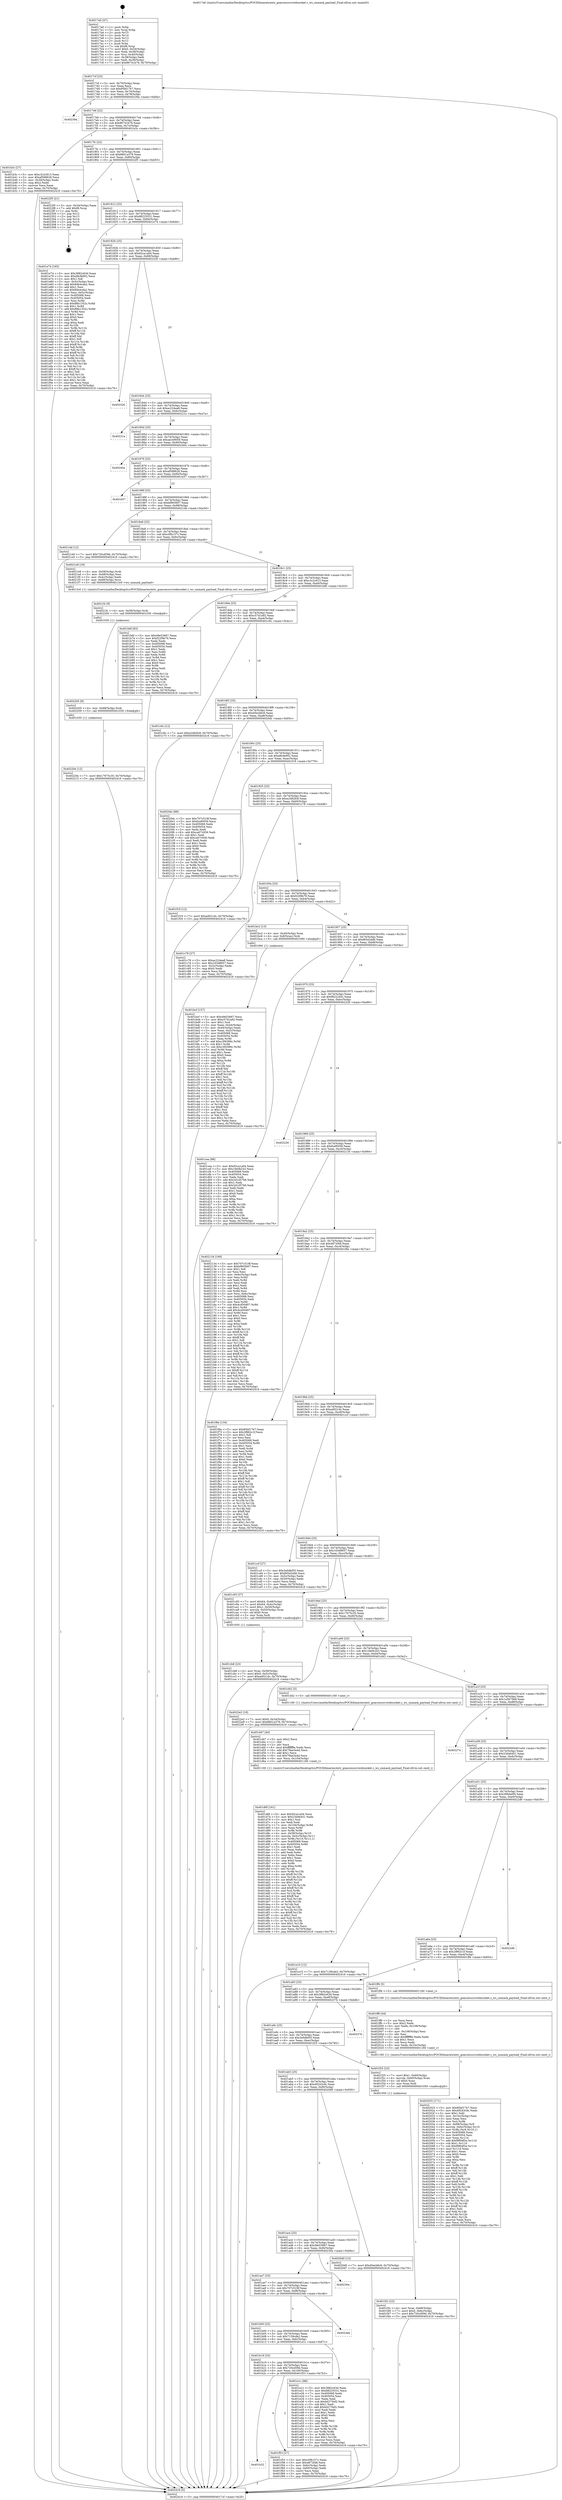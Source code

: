 digraph "0x4017a0" {
  label = "0x4017a0 (/mnt/c/Users/mathe/Desktop/tcc/POCII/binaries/extr_goaccesssrcwebsocket.c_ws_unmask_payload_Final-ollvm.out::main(0))"
  labelloc = "t"
  node[shape=record]

  Entry [label="",width=0.3,height=0.3,shape=circle,fillcolor=black,style=filled]
  "0x4017cf" [label="{
     0x4017cf [23]\l
     | [instrs]\l
     &nbsp;&nbsp;0x4017cf \<+3\>: mov -0x70(%rbp),%eax\l
     &nbsp;&nbsp;0x4017d2 \<+2\>: mov %eax,%ecx\l
     &nbsp;&nbsp;0x4017d4 \<+6\>: sub $0x85bf17b7,%ecx\l
     &nbsp;&nbsp;0x4017da \<+3\>: mov %eax,-0x74(%rbp)\l
     &nbsp;&nbsp;0x4017dd \<+3\>: mov %ecx,-0x78(%rbp)\l
     &nbsp;&nbsp;0x4017e0 \<+6\>: je 000000000040239a \<main+0xbfa\>\l
  }"]
  "0x40239a" [label="{
     0x40239a\l
  }", style=dashed]
  "0x4017e6" [label="{
     0x4017e6 [22]\l
     | [instrs]\l
     &nbsp;&nbsp;0x4017e6 \<+5\>: jmp 00000000004017eb \<main+0x4b\>\l
     &nbsp;&nbsp;0x4017eb \<+3\>: mov -0x74(%rbp),%eax\l
     &nbsp;&nbsp;0x4017ee \<+5\>: sub $0x86741b76,%eax\l
     &nbsp;&nbsp;0x4017f3 \<+3\>: mov %eax,-0x7c(%rbp)\l
     &nbsp;&nbsp;0x4017f6 \<+6\>: je 0000000000401b3c \<main+0x39c\>\l
  }"]
  Exit [label="",width=0.3,height=0.3,shape=circle,fillcolor=black,style=filled,peripheries=2]
  "0x401b3c" [label="{
     0x401b3c [27]\l
     | [instrs]\l
     &nbsp;&nbsp;0x401b3c \<+5\>: mov $0xc3c2c813,%eax\l
     &nbsp;&nbsp;0x401b41 \<+5\>: mov $0xaf598628,%ecx\l
     &nbsp;&nbsp;0x401b46 \<+3\>: mov -0x30(%rbp),%edx\l
     &nbsp;&nbsp;0x401b49 \<+3\>: cmp $0x2,%edx\l
     &nbsp;&nbsp;0x401b4c \<+3\>: cmovne %ecx,%eax\l
     &nbsp;&nbsp;0x401b4f \<+3\>: mov %eax,-0x70(%rbp)\l
     &nbsp;&nbsp;0x401b52 \<+5\>: jmp 0000000000402416 \<main+0xc76\>\l
  }"]
  "0x4017fc" [label="{
     0x4017fc [22]\l
     | [instrs]\l
     &nbsp;&nbsp;0x4017fc \<+5\>: jmp 0000000000401801 \<main+0x61\>\l
     &nbsp;&nbsp;0x401801 \<+3\>: mov -0x74(%rbp),%eax\l
     &nbsp;&nbsp;0x401804 \<+5\>: sub $0x8801a379,%eax\l
     &nbsp;&nbsp;0x401809 \<+3\>: mov %eax,-0x80(%rbp)\l
     &nbsp;&nbsp;0x40180c \<+6\>: je 00000000004022f5 \<main+0xb55\>\l
  }"]
  "0x402416" [label="{
     0x402416 [5]\l
     | [instrs]\l
     &nbsp;&nbsp;0x402416 \<+5\>: jmp 00000000004017cf \<main+0x2f\>\l
  }"]
  "0x4017a0" [label="{
     0x4017a0 [47]\l
     | [instrs]\l
     &nbsp;&nbsp;0x4017a0 \<+1\>: push %rbp\l
     &nbsp;&nbsp;0x4017a1 \<+3\>: mov %rsp,%rbp\l
     &nbsp;&nbsp;0x4017a4 \<+2\>: push %r15\l
     &nbsp;&nbsp;0x4017a6 \<+2\>: push %r14\l
     &nbsp;&nbsp;0x4017a8 \<+2\>: push %r13\l
     &nbsp;&nbsp;0x4017aa \<+2\>: push %r12\l
     &nbsp;&nbsp;0x4017ac \<+1\>: push %rbx\l
     &nbsp;&nbsp;0x4017ad \<+7\>: sub $0xf8,%rsp\l
     &nbsp;&nbsp;0x4017b4 \<+7\>: movl $0x0,-0x34(%rbp)\l
     &nbsp;&nbsp;0x4017bb \<+3\>: mov %edi,-0x38(%rbp)\l
     &nbsp;&nbsp;0x4017be \<+4\>: mov %rsi,-0x40(%rbp)\l
     &nbsp;&nbsp;0x4017c2 \<+3\>: mov -0x38(%rbp),%edi\l
     &nbsp;&nbsp;0x4017c5 \<+3\>: mov %edi,-0x30(%rbp)\l
     &nbsp;&nbsp;0x4017c8 \<+7\>: movl $0x86741b76,-0x70(%rbp)\l
  }"]
  "0x40220e" [label="{
     0x40220e [12]\l
     | [instrs]\l
     &nbsp;&nbsp;0x40220e \<+7\>: movl $0x17675c35,-0x70(%rbp)\l
     &nbsp;&nbsp;0x402215 \<+5\>: jmp 0000000000402416 \<main+0xc76\>\l
  }"]
  "0x4022f5" [label="{
     0x4022f5 [21]\l
     | [instrs]\l
     &nbsp;&nbsp;0x4022f5 \<+3\>: mov -0x34(%rbp),%eax\l
     &nbsp;&nbsp;0x4022f8 \<+7\>: add $0xf8,%rsp\l
     &nbsp;&nbsp;0x4022ff \<+1\>: pop %rbx\l
     &nbsp;&nbsp;0x402300 \<+2\>: pop %r12\l
     &nbsp;&nbsp;0x402302 \<+2\>: pop %r13\l
     &nbsp;&nbsp;0x402304 \<+2\>: pop %r14\l
     &nbsp;&nbsp;0x402306 \<+2\>: pop %r15\l
     &nbsp;&nbsp;0x402308 \<+1\>: pop %rbp\l
     &nbsp;&nbsp;0x402309 \<+1\>: ret\l
  }"]
  "0x401812" [label="{
     0x401812 [25]\l
     | [instrs]\l
     &nbsp;&nbsp;0x401812 \<+5\>: jmp 0000000000401817 \<main+0x77\>\l
     &nbsp;&nbsp;0x401817 \<+3\>: mov -0x74(%rbp),%eax\l
     &nbsp;&nbsp;0x40181a \<+5\>: sub $0x88225531,%eax\l
     &nbsp;&nbsp;0x40181f \<+6\>: mov %eax,-0x84(%rbp)\l
     &nbsp;&nbsp;0x401825 \<+6\>: je 0000000000401e74 \<main+0x6d4\>\l
  }"]
  "0x402205" [label="{
     0x402205 [9]\l
     | [instrs]\l
     &nbsp;&nbsp;0x402205 \<+4\>: mov -0x68(%rbp),%rdi\l
     &nbsp;&nbsp;0x402209 \<+5\>: call 0000000000401030 \<free@plt\>\l
     | [calls]\l
     &nbsp;&nbsp;0x401030 \{1\} (unknown)\l
  }"]
  "0x401e74" [label="{
     0x401e74 [165]\l
     | [instrs]\l
     &nbsp;&nbsp;0x401e74 \<+5\>: mov $0x3882c63d,%eax\l
     &nbsp;&nbsp;0x401e79 \<+5\>: mov $0xd8cfe902,%ecx\l
     &nbsp;&nbsp;0x401e7e \<+2\>: mov $0x1,%dl\l
     &nbsp;&nbsp;0x401e80 \<+3\>: mov -0x5c(%rbp),%esi\l
     &nbsp;&nbsp;0x401e83 \<+6\>: add $0x84b4cda2,%esi\l
     &nbsp;&nbsp;0x401e89 \<+3\>: add $0x1,%esi\l
     &nbsp;&nbsp;0x401e8c \<+6\>: sub $0x84b4cda2,%esi\l
     &nbsp;&nbsp;0x401e92 \<+3\>: mov %esi,-0x5c(%rbp)\l
     &nbsp;&nbsp;0x401e95 \<+7\>: mov 0x405068,%esi\l
     &nbsp;&nbsp;0x401e9c \<+7\>: mov 0x405054,%edi\l
     &nbsp;&nbsp;0x401ea3 \<+3\>: mov %esi,%r8d\l
     &nbsp;&nbsp;0x401ea6 \<+7\>: sub $0x88b1352c,%r8d\l
     &nbsp;&nbsp;0x401ead \<+4\>: sub $0x1,%r8d\l
     &nbsp;&nbsp;0x401eb1 \<+7\>: add $0x88b1352c,%r8d\l
     &nbsp;&nbsp;0x401eb8 \<+4\>: imul %r8d,%esi\l
     &nbsp;&nbsp;0x401ebc \<+3\>: and $0x1,%esi\l
     &nbsp;&nbsp;0x401ebf \<+3\>: cmp $0x0,%esi\l
     &nbsp;&nbsp;0x401ec2 \<+4\>: sete %r9b\l
     &nbsp;&nbsp;0x401ec6 \<+3\>: cmp $0xa,%edi\l
     &nbsp;&nbsp;0x401ec9 \<+4\>: setl %r10b\l
     &nbsp;&nbsp;0x401ecd \<+3\>: mov %r9b,%r11b\l
     &nbsp;&nbsp;0x401ed0 \<+4\>: xor $0xff,%r11b\l
     &nbsp;&nbsp;0x401ed4 \<+3\>: mov %r10b,%bl\l
     &nbsp;&nbsp;0x401ed7 \<+3\>: xor $0xff,%bl\l
     &nbsp;&nbsp;0x401eda \<+3\>: xor $0x1,%dl\l
     &nbsp;&nbsp;0x401edd \<+3\>: mov %r11b,%r14b\l
     &nbsp;&nbsp;0x401ee0 \<+4\>: and $0xff,%r14b\l
     &nbsp;&nbsp;0x401ee4 \<+3\>: and %dl,%r9b\l
     &nbsp;&nbsp;0x401ee7 \<+3\>: mov %bl,%r15b\l
     &nbsp;&nbsp;0x401eea \<+4\>: and $0xff,%r15b\l
     &nbsp;&nbsp;0x401eee \<+3\>: and %dl,%r10b\l
     &nbsp;&nbsp;0x401ef1 \<+3\>: or %r9b,%r14b\l
     &nbsp;&nbsp;0x401ef4 \<+3\>: or %r10b,%r15b\l
     &nbsp;&nbsp;0x401ef7 \<+3\>: xor %r15b,%r14b\l
     &nbsp;&nbsp;0x401efa \<+3\>: or %bl,%r11b\l
     &nbsp;&nbsp;0x401efd \<+4\>: xor $0xff,%r11b\l
     &nbsp;&nbsp;0x401f01 \<+3\>: or $0x1,%dl\l
     &nbsp;&nbsp;0x401f04 \<+3\>: and %dl,%r11b\l
     &nbsp;&nbsp;0x401f07 \<+3\>: or %r11b,%r14b\l
     &nbsp;&nbsp;0x401f0a \<+4\>: test $0x1,%r14b\l
     &nbsp;&nbsp;0x401f0e \<+3\>: cmovne %ecx,%eax\l
     &nbsp;&nbsp;0x401f11 \<+3\>: mov %eax,-0x70(%rbp)\l
     &nbsp;&nbsp;0x401f14 \<+5\>: jmp 0000000000402416 \<main+0xc76\>\l
  }"]
  "0x40182b" [label="{
     0x40182b [25]\l
     | [instrs]\l
     &nbsp;&nbsp;0x40182b \<+5\>: jmp 0000000000401830 \<main+0x90\>\l
     &nbsp;&nbsp;0x401830 \<+3\>: mov -0x74(%rbp),%eax\l
     &nbsp;&nbsp;0x401833 \<+5\>: sub $0x92ca1a04,%eax\l
     &nbsp;&nbsp;0x401838 \<+6\>: mov %eax,-0x88(%rbp)\l
     &nbsp;&nbsp;0x40183e \<+6\>: je 0000000000402326 \<main+0xb86\>\l
  }"]
  "0x4021fc" [label="{
     0x4021fc [9]\l
     | [instrs]\l
     &nbsp;&nbsp;0x4021fc \<+4\>: mov -0x58(%rbp),%rdi\l
     &nbsp;&nbsp;0x402200 \<+5\>: call 0000000000401030 \<free@plt\>\l
     | [calls]\l
     &nbsp;&nbsp;0x401030 \{1\} (unknown)\l
  }"]
  "0x402326" [label="{
     0x402326\l
  }", style=dashed]
  "0x401844" [label="{
     0x401844 [25]\l
     | [instrs]\l
     &nbsp;&nbsp;0x401844 \<+5\>: jmp 0000000000401849 \<main+0xa9\>\l
     &nbsp;&nbsp;0x401849 \<+3\>: mov -0x74(%rbp),%eax\l
     &nbsp;&nbsp;0x40184c \<+5\>: sub $0xac224ea8,%eax\l
     &nbsp;&nbsp;0x401851 \<+6\>: mov %eax,-0x8c(%rbp)\l
     &nbsp;&nbsp;0x401857 \<+6\>: je 000000000040221a \<main+0xa7a\>\l
  }"]
  "0x402025" [label="{
     0x402025 [171]\l
     | [instrs]\l
     &nbsp;&nbsp;0x402025 \<+5\>: mov $0x85bf17b7,%ecx\l
     &nbsp;&nbsp;0x40202a \<+5\>: mov $0x49243c9c,%edx\l
     &nbsp;&nbsp;0x40202f \<+3\>: mov $0x1,%dil\l
     &nbsp;&nbsp;0x402032 \<+6\>: mov -0x10c(%rbp),%esi\l
     &nbsp;&nbsp;0x402038 \<+3\>: imul %eax,%esi\l
     &nbsp;&nbsp;0x40203b \<+3\>: mov %sil,%r8b\l
     &nbsp;&nbsp;0x40203e \<+4\>: mov -0x68(%rbp),%r9\l
     &nbsp;&nbsp;0x402042 \<+4\>: movslq -0x6c(%rbp),%r10\l
     &nbsp;&nbsp;0x402046 \<+4\>: mov %r8b,(%r9,%r10,1)\l
     &nbsp;&nbsp;0x40204a \<+7\>: mov 0x405068,%eax\l
     &nbsp;&nbsp;0x402051 \<+7\>: mov 0x405054,%esi\l
     &nbsp;&nbsp;0x402058 \<+3\>: mov %eax,%r11d\l
     &nbsp;&nbsp;0x40205b \<+7\>: add $0xf9f0df2e,%r11d\l
     &nbsp;&nbsp;0x402062 \<+4\>: sub $0x1,%r11d\l
     &nbsp;&nbsp;0x402066 \<+7\>: sub $0xf9f0df2e,%r11d\l
     &nbsp;&nbsp;0x40206d \<+4\>: imul %r11d,%eax\l
     &nbsp;&nbsp;0x402071 \<+3\>: and $0x1,%eax\l
     &nbsp;&nbsp;0x402074 \<+3\>: cmp $0x0,%eax\l
     &nbsp;&nbsp;0x402077 \<+4\>: sete %r8b\l
     &nbsp;&nbsp;0x40207b \<+3\>: cmp $0xa,%esi\l
     &nbsp;&nbsp;0x40207e \<+3\>: setl %bl\l
     &nbsp;&nbsp;0x402081 \<+3\>: mov %r8b,%r14b\l
     &nbsp;&nbsp;0x402084 \<+4\>: xor $0xff,%r14b\l
     &nbsp;&nbsp;0x402088 \<+3\>: mov %bl,%r15b\l
     &nbsp;&nbsp;0x40208b \<+4\>: xor $0xff,%r15b\l
     &nbsp;&nbsp;0x40208f \<+4\>: xor $0x1,%dil\l
     &nbsp;&nbsp;0x402093 \<+3\>: mov %r14b,%r12b\l
     &nbsp;&nbsp;0x402096 \<+4\>: and $0xff,%r12b\l
     &nbsp;&nbsp;0x40209a \<+3\>: and %dil,%r8b\l
     &nbsp;&nbsp;0x40209d \<+3\>: mov %r15b,%r13b\l
     &nbsp;&nbsp;0x4020a0 \<+4\>: and $0xff,%r13b\l
     &nbsp;&nbsp;0x4020a4 \<+3\>: and %dil,%bl\l
     &nbsp;&nbsp;0x4020a7 \<+3\>: or %r8b,%r12b\l
     &nbsp;&nbsp;0x4020aa \<+3\>: or %bl,%r13b\l
     &nbsp;&nbsp;0x4020ad \<+3\>: xor %r13b,%r12b\l
     &nbsp;&nbsp;0x4020b0 \<+3\>: or %r15b,%r14b\l
     &nbsp;&nbsp;0x4020b3 \<+4\>: xor $0xff,%r14b\l
     &nbsp;&nbsp;0x4020b7 \<+4\>: or $0x1,%dil\l
     &nbsp;&nbsp;0x4020bb \<+3\>: and %dil,%r14b\l
     &nbsp;&nbsp;0x4020be \<+3\>: or %r14b,%r12b\l
     &nbsp;&nbsp;0x4020c1 \<+4\>: test $0x1,%r12b\l
     &nbsp;&nbsp;0x4020c5 \<+3\>: cmovne %edx,%ecx\l
     &nbsp;&nbsp;0x4020c8 \<+3\>: mov %ecx,-0x70(%rbp)\l
     &nbsp;&nbsp;0x4020cb \<+5\>: jmp 0000000000402416 \<main+0xc76\>\l
  }"]
  "0x40221a" [label="{
     0x40221a\l
  }", style=dashed]
  "0x40185d" [label="{
     0x40185d [25]\l
     | [instrs]\l
     &nbsp;&nbsp;0x40185d \<+5\>: jmp 0000000000401862 \<main+0xc2\>\l
     &nbsp;&nbsp;0x401862 \<+3\>: mov -0x74(%rbp),%eax\l
     &nbsp;&nbsp;0x401865 \<+5\>: sub $0xaec49059,%eax\l
     &nbsp;&nbsp;0x40186a \<+6\>: mov %eax,-0x90(%rbp)\l
     &nbsp;&nbsp;0x401870 \<+6\>: je 000000000040240a \<main+0xc6a\>\l
  }"]
  "0x401ff9" [label="{
     0x401ff9 [44]\l
     | [instrs]\l
     &nbsp;&nbsp;0x401ff9 \<+2\>: xor %ecx,%ecx\l
     &nbsp;&nbsp;0x401ffb \<+5\>: mov $0x2,%edx\l
     &nbsp;&nbsp;0x402000 \<+6\>: mov %edx,-0x108(%rbp)\l
     &nbsp;&nbsp;0x402006 \<+1\>: cltd\l
     &nbsp;&nbsp;0x402007 \<+6\>: mov -0x108(%rbp),%esi\l
     &nbsp;&nbsp;0x40200d \<+2\>: idiv %esi\l
     &nbsp;&nbsp;0x40200f \<+6\>: imul $0xfffffffe,%edx,%edx\l
     &nbsp;&nbsp;0x402015 \<+3\>: sub $0x1,%ecx\l
     &nbsp;&nbsp;0x402018 \<+2\>: sub %ecx,%edx\l
     &nbsp;&nbsp;0x40201a \<+6\>: mov %edx,-0x10c(%rbp)\l
     &nbsp;&nbsp;0x402020 \<+5\>: call 0000000000401160 \<next_i\>\l
     | [calls]\l
     &nbsp;&nbsp;0x401160 \{1\} (/mnt/c/Users/mathe/Desktop/tcc/POCII/binaries/extr_goaccesssrcwebsocket.c_ws_unmask_payload_Final-ollvm.out::next_i)\l
  }"]
  "0x40240a" [label="{
     0x40240a\l
  }", style=dashed]
  "0x401876" [label="{
     0x401876 [25]\l
     | [instrs]\l
     &nbsp;&nbsp;0x401876 \<+5\>: jmp 000000000040187b \<main+0xdb\>\l
     &nbsp;&nbsp;0x40187b \<+3\>: mov -0x74(%rbp),%eax\l
     &nbsp;&nbsp;0x40187e \<+5\>: sub $0xaf598628,%eax\l
     &nbsp;&nbsp;0x401883 \<+6\>: mov %eax,-0x94(%rbp)\l
     &nbsp;&nbsp;0x401889 \<+6\>: je 0000000000401b57 \<main+0x3b7\>\l
  }"]
  "0x401b32" [label="{
     0x401b32\l
  }", style=dashed]
  "0x401b57" [label="{
     0x401b57\l
  }", style=dashed]
  "0x40188f" [label="{
     0x40188f [25]\l
     | [instrs]\l
     &nbsp;&nbsp;0x40188f \<+5\>: jmp 0000000000401894 \<main+0xf4\>\l
     &nbsp;&nbsp;0x401894 \<+3\>: mov -0x74(%rbp),%eax\l
     &nbsp;&nbsp;0x401897 \<+5\>: sub $0xbf905607,%eax\l
     &nbsp;&nbsp;0x40189c \<+6\>: mov %eax,-0x98(%rbp)\l
     &nbsp;&nbsp;0x4018a2 \<+6\>: je 00000000004021dd \<main+0xa3d\>\l
  }"]
  "0x401f53" [label="{
     0x401f53 [27]\l
     | [instrs]\l
     &nbsp;&nbsp;0x401f53 \<+5\>: mov $0xc0fb157c,%eax\l
     &nbsp;&nbsp;0x401f58 \<+5\>: mov $0x4872f48,%ecx\l
     &nbsp;&nbsp;0x401f5d \<+3\>: mov -0x6c(%rbp),%edx\l
     &nbsp;&nbsp;0x401f60 \<+3\>: cmp -0x60(%rbp),%edx\l
     &nbsp;&nbsp;0x401f63 \<+3\>: cmovl %ecx,%eax\l
     &nbsp;&nbsp;0x401f66 \<+3\>: mov %eax,-0x70(%rbp)\l
     &nbsp;&nbsp;0x401f69 \<+5\>: jmp 0000000000402416 \<main+0xc76\>\l
  }"]
  "0x4021dd" [label="{
     0x4021dd [12]\l
     | [instrs]\l
     &nbsp;&nbsp;0x4021dd \<+7\>: movl $0x720cd59d,-0x70(%rbp)\l
     &nbsp;&nbsp;0x4021e4 \<+5\>: jmp 0000000000402416 \<main+0xc76\>\l
  }"]
  "0x4018a8" [label="{
     0x4018a8 [25]\l
     | [instrs]\l
     &nbsp;&nbsp;0x4018a8 \<+5\>: jmp 00000000004018ad \<main+0x10d\>\l
     &nbsp;&nbsp;0x4018ad \<+3\>: mov -0x74(%rbp),%eax\l
     &nbsp;&nbsp;0x4018b0 \<+5\>: sub $0xc0fb157c,%eax\l
     &nbsp;&nbsp;0x4018b5 \<+6\>: mov %eax,-0x9c(%rbp)\l
     &nbsp;&nbsp;0x4018bb \<+6\>: je 00000000004021e9 \<main+0xa49\>\l
  }"]
  "0x401f3c" [label="{
     0x401f3c [23]\l
     | [instrs]\l
     &nbsp;&nbsp;0x401f3c \<+4\>: mov %rax,-0x68(%rbp)\l
     &nbsp;&nbsp;0x401f40 \<+7\>: movl $0x0,-0x6c(%rbp)\l
     &nbsp;&nbsp;0x401f47 \<+7\>: movl $0x720cd59d,-0x70(%rbp)\l
     &nbsp;&nbsp;0x401f4e \<+5\>: jmp 0000000000402416 \<main+0xc76\>\l
  }"]
  "0x4021e9" [label="{
     0x4021e9 [19]\l
     | [instrs]\l
     &nbsp;&nbsp;0x4021e9 \<+4\>: mov -0x58(%rbp),%rdi\l
     &nbsp;&nbsp;0x4021ed \<+3\>: mov -0x48(%rbp),%esi\l
     &nbsp;&nbsp;0x4021f0 \<+3\>: mov -0x4c(%rbp),%edx\l
     &nbsp;&nbsp;0x4021f3 \<+4\>: mov -0x68(%rbp),%rcx\l
     &nbsp;&nbsp;0x4021f7 \<+5\>: call 00000000004013c0 \<ws_unmask_payload\>\l
     | [calls]\l
     &nbsp;&nbsp;0x4013c0 \{1\} (/mnt/c/Users/mathe/Desktop/tcc/POCII/binaries/extr_goaccesssrcwebsocket.c_ws_unmask_payload_Final-ollvm.out::ws_unmask_payload)\l
  }"]
  "0x4018c1" [label="{
     0x4018c1 [25]\l
     | [instrs]\l
     &nbsp;&nbsp;0x4018c1 \<+5\>: jmp 00000000004018c6 \<main+0x126\>\l
     &nbsp;&nbsp;0x4018c6 \<+3\>: mov -0x74(%rbp),%eax\l
     &nbsp;&nbsp;0x4018c9 \<+5\>: sub $0xc3c2c813,%eax\l
     &nbsp;&nbsp;0x4018ce \<+6\>: mov %eax,-0xa0(%rbp)\l
     &nbsp;&nbsp;0x4018d4 \<+6\>: je 0000000000401b6f \<main+0x3cf\>\l
  }"]
  "0x401b19" [label="{
     0x401b19 [25]\l
     | [instrs]\l
     &nbsp;&nbsp;0x401b19 \<+5\>: jmp 0000000000401b1e \<main+0x37e\>\l
     &nbsp;&nbsp;0x401b1e \<+3\>: mov -0x74(%rbp),%eax\l
     &nbsp;&nbsp;0x401b21 \<+5\>: sub $0x720cd59d,%eax\l
     &nbsp;&nbsp;0x401b26 \<+6\>: mov %eax,-0x100(%rbp)\l
     &nbsp;&nbsp;0x401b2c \<+6\>: je 0000000000401f53 \<main+0x7b3\>\l
  }"]
  "0x401b6f" [label="{
     0x401b6f [83]\l
     | [instrs]\l
     &nbsp;&nbsp;0x401b6f \<+5\>: mov $0x49e53667,%eax\l
     &nbsp;&nbsp;0x401b74 \<+5\>: mov $0xf22f9b79,%ecx\l
     &nbsp;&nbsp;0x401b79 \<+2\>: xor %edx,%edx\l
     &nbsp;&nbsp;0x401b7b \<+7\>: mov 0x405068,%esi\l
     &nbsp;&nbsp;0x401b82 \<+7\>: mov 0x405054,%edi\l
     &nbsp;&nbsp;0x401b89 \<+3\>: sub $0x1,%edx\l
     &nbsp;&nbsp;0x401b8c \<+3\>: mov %esi,%r8d\l
     &nbsp;&nbsp;0x401b8f \<+3\>: add %edx,%r8d\l
     &nbsp;&nbsp;0x401b92 \<+4\>: imul %r8d,%esi\l
     &nbsp;&nbsp;0x401b96 \<+3\>: and $0x1,%esi\l
     &nbsp;&nbsp;0x401b99 \<+3\>: cmp $0x0,%esi\l
     &nbsp;&nbsp;0x401b9c \<+4\>: sete %r9b\l
     &nbsp;&nbsp;0x401ba0 \<+3\>: cmp $0xa,%edi\l
     &nbsp;&nbsp;0x401ba3 \<+4\>: setl %r10b\l
     &nbsp;&nbsp;0x401ba7 \<+3\>: mov %r9b,%r11b\l
     &nbsp;&nbsp;0x401baa \<+3\>: and %r10b,%r11b\l
     &nbsp;&nbsp;0x401bad \<+3\>: xor %r10b,%r9b\l
     &nbsp;&nbsp;0x401bb0 \<+3\>: or %r9b,%r11b\l
     &nbsp;&nbsp;0x401bb3 \<+4\>: test $0x1,%r11b\l
     &nbsp;&nbsp;0x401bb7 \<+3\>: cmovne %ecx,%eax\l
     &nbsp;&nbsp;0x401bba \<+3\>: mov %eax,-0x70(%rbp)\l
     &nbsp;&nbsp;0x401bbd \<+5\>: jmp 0000000000402416 \<main+0xc76\>\l
  }"]
  "0x4018da" [label="{
     0x4018da [25]\l
     | [instrs]\l
     &nbsp;&nbsp;0x4018da \<+5\>: jmp 00000000004018df \<main+0x13f\>\l
     &nbsp;&nbsp;0x4018df \<+3\>: mov -0x74(%rbp),%eax\l
     &nbsp;&nbsp;0x4018e2 \<+5\>: sub $0xc57d1a92,%eax\l
     &nbsp;&nbsp;0x4018e7 \<+6\>: mov %eax,-0xa4(%rbp)\l
     &nbsp;&nbsp;0x4018ed \<+6\>: je 0000000000401c6c \<main+0x4cc\>\l
  }"]
  "0x401e1c" [label="{
     0x401e1c [88]\l
     | [instrs]\l
     &nbsp;&nbsp;0x401e1c \<+5\>: mov $0x3882c63d,%eax\l
     &nbsp;&nbsp;0x401e21 \<+5\>: mov $0x88225531,%ecx\l
     &nbsp;&nbsp;0x401e26 \<+7\>: mov 0x405068,%edx\l
     &nbsp;&nbsp;0x401e2d \<+7\>: mov 0x405054,%esi\l
     &nbsp;&nbsp;0x401e34 \<+2\>: mov %edx,%edi\l
     &nbsp;&nbsp;0x401e36 \<+6\>: sub $0xb4275ef2,%edi\l
     &nbsp;&nbsp;0x401e3c \<+3\>: sub $0x1,%edi\l
     &nbsp;&nbsp;0x401e3f \<+6\>: add $0xb4275ef2,%edi\l
     &nbsp;&nbsp;0x401e45 \<+3\>: imul %edi,%edx\l
     &nbsp;&nbsp;0x401e48 \<+3\>: and $0x1,%edx\l
     &nbsp;&nbsp;0x401e4b \<+3\>: cmp $0x0,%edx\l
     &nbsp;&nbsp;0x401e4e \<+4\>: sete %r8b\l
     &nbsp;&nbsp;0x401e52 \<+3\>: cmp $0xa,%esi\l
     &nbsp;&nbsp;0x401e55 \<+4\>: setl %r9b\l
     &nbsp;&nbsp;0x401e59 \<+3\>: mov %r8b,%r10b\l
     &nbsp;&nbsp;0x401e5c \<+3\>: and %r9b,%r10b\l
     &nbsp;&nbsp;0x401e5f \<+3\>: xor %r9b,%r8b\l
     &nbsp;&nbsp;0x401e62 \<+3\>: or %r8b,%r10b\l
     &nbsp;&nbsp;0x401e65 \<+4\>: test $0x1,%r10b\l
     &nbsp;&nbsp;0x401e69 \<+3\>: cmovne %ecx,%eax\l
     &nbsp;&nbsp;0x401e6c \<+3\>: mov %eax,-0x70(%rbp)\l
     &nbsp;&nbsp;0x401e6f \<+5\>: jmp 0000000000402416 \<main+0xc76\>\l
  }"]
  "0x401c6c" [label="{
     0x401c6c [12]\l
     | [instrs]\l
     &nbsp;&nbsp;0x401c6c \<+7\>: movl $0xe2482fc8,-0x70(%rbp)\l
     &nbsp;&nbsp;0x401c73 \<+5\>: jmp 0000000000402416 \<main+0xc76\>\l
  }"]
  "0x4018f3" [label="{
     0x4018f3 [25]\l
     | [instrs]\l
     &nbsp;&nbsp;0x4018f3 \<+5\>: jmp 00000000004018f8 \<main+0x158\>\l
     &nbsp;&nbsp;0x4018f8 \<+3\>: mov -0x74(%rbp),%eax\l
     &nbsp;&nbsp;0x4018fb \<+5\>: sub $0xd5ecb6c6,%eax\l
     &nbsp;&nbsp;0x401900 \<+6\>: mov %eax,-0xa8(%rbp)\l
     &nbsp;&nbsp;0x401906 \<+6\>: je 00000000004020dc \<main+0x93c\>\l
  }"]
  "0x401b00" [label="{
     0x401b00 [25]\l
     | [instrs]\l
     &nbsp;&nbsp;0x401b00 \<+5\>: jmp 0000000000401b05 \<main+0x365\>\l
     &nbsp;&nbsp;0x401b05 \<+3\>: mov -0x74(%rbp),%eax\l
     &nbsp;&nbsp;0x401b08 \<+5\>: sub $0x7139cde2,%eax\l
     &nbsp;&nbsp;0x401b0d \<+6\>: mov %eax,-0xfc(%rbp)\l
     &nbsp;&nbsp;0x401b13 \<+6\>: je 0000000000401e1c \<main+0x67c\>\l
  }"]
  "0x4020dc" [label="{
     0x4020dc [88]\l
     | [instrs]\l
     &nbsp;&nbsp;0x4020dc \<+5\>: mov $0x707c519f,%eax\l
     &nbsp;&nbsp;0x4020e1 \<+5\>: mov $0xfcef0059,%ecx\l
     &nbsp;&nbsp;0x4020e6 \<+7\>: mov 0x405068,%edx\l
     &nbsp;&nbsp;0x4020ed \<+7\>: mov 0x405054,%esi\l
     &nbsp;&nbsp;0x4020f4 \<+2\>: mov %edx,%edi\l
     &nbsp;&nbsp;0x4020f6 \<+6\>: add $0xca07c936,%edi\l
     &nbsp;&nbsp;0x4020fc \<+3\>: sub $0x1,%edi\l
     &nbsp;&nbsp;0x4020ff \<+6\>: sub $0xca07c936,%edi\l
     &nbsp;&nbsp;0x402105 \<+3\>: imul %edi,%edx\l
     &nbsp;&nbsp;0x402108 \<+3\>: and $0x1,%edx\l
     &nbsp;&nbsp;0x40210b \<+3\>: cmp $0x0,%edx\l
     &nbsp;&nbsp;0x40210e \<+4\>: sete %r8b\l
     &nbsp;&nbsp;0x402112 \<+3\>: cmp $0xa,%esi\l
     &nbsp;&nbsp;0x402115 \<+4\>: setl %r9b\l
     &nbsp;&nbsp;0x402119 \<+3\>: mov %r8b,%r10b\l
     &nbsp;&nbsp;0x40211c \<+3\>: and %r9b,%r10b\l
     &nbsp;&nbsp;0x40211f \<+3\>: xor %r9b,%r8b\l
     &nbsp;&nbsp;0x402122 \<+3\>: or %r8b,%r10b\l
     &nbsp;&nbsp;0x402125 \<+4\>: test $0x1,%r10b\l
     &nbsp;&nbsp;0x402129 \<+3\>: cmovne %ecx,%eax\l
     &nbsp;&nbsp;0x40212c \<+3\>: mov %eax,-0x70(%rbp)\l
     &nbsp;&nbsp;0x40212f \<+5\>: jmp 0000000000402416 \<main+0xc76\>\l
  }"]
  "0x40190c" [label="{
     0x40190c [25]\l
     | [instrs]\l
     &nbsp;&nbsp;0x40190c \<+5\>: jmp 0000000000401911 \<main+0x171\>\l
     &nbsp;&nbsp;0x401911 \<+3\>: mov -0x74(%rbp),%eax\l
     &nbsp;&nbsp;0x401914 \<+5\>: sub $0xd8cfe902,%eax\l
     &nbsp;&nbsp;0x401919 \<+6\>: mov %eax,-0xac(%rbp)\l
     &nbsp;&nbsp;0x40191f \<+6\>: je 0000000000401f19 \<main+0x779\>\l
  }"]
  "0x4023eb" [label="{
     0x4023eb\l
  }", style=dashed]
  "0x401f19" [label="{
     0x401f19 [12]\l
     | [instrs]\l
     &nbsp;&nbsp;0x401f19 \<+7\>: movl $0xad021dc,-0x70(%rbp)\l
     &nbsp;&nbsp;0x401f20 \<+5\>: jmp 0000000000402416 \<main+0xc76\>\l
  }"]
  "0x401925" [label="{
     0x401925 [25]\l
     | [instrs]\l
     &nbsp;&nbsp;0x401925 \<+5\>: jmp 000000000040192a \<main+0x18a\>\l
     &nbsp;&nbsp;0x40192a \<+3\>: mov -0x74(%rbp),%eax\l
     &nbsp;&nbsp;0x40192d \<+5\>: sub $0xe2482fc8,%eax\l
     &nbsp;&nbsp;0x401932 \<+6\>: mov %eax,-0xb0(%rbp)\l
     &nbsp;&nbsp;0x401938 \<+6\>: je 0000000000401c78 \<main+0x4d8\>\l
  }"]
  "0x401ae7" [label="{
     0x401ae7 [25]\l
     | [instrs]\l
     &nbsp;&nbsp;0x401ae7 \<+5\>: jmp 0000000000401aec \<main+0x34c\>\l
     &nbsp;&nbsp;0x401aec \<+3\>: mov -0x74(%rbp),%eax\l
     &nbsp;&nbsp;0x401aef \<+5\>: sub $0x707c519f,%eax\l
     &nbsp;&nbsp;0x401af4 \<+6\>: mov %eax,-0xf8(%rbp)\l
     &nbsp;&nbsp;0x401afa \<+6\>: je 00000000004023eb \<main+0xc4b\>\l
  }"]
  "0x401c78" [label="{
     0x401c78 [27]\l
     | [instrs]\l
     &nbsp;&nbsp;0x401c78 \<+5\>: mov $0xac224ea8,%eax\l
     &nbsp;&nbsp;0x401c7d \<+5\>: mov $0x163d8657,%ecx\l
     &nbsp;&nbsp;0x401c82 \<+3\>: mov -0x2c(%rbp),%edx\l
     &nbsp;&nbsp;0x401c85 \<+3\>: cmp $0x0,%edx\l
     &nbsp;&nbsp;0x401c88 \<+3\>: cmove %ecx,%eax\l
     &nbsp;&nbsp;0x401c8b \<+3\>: mov %eax,-0x70(%rbp)\l
     &nbsp;&nbsp;0x401c8e \<+5\>: jmp 0000000000402416 \<main+0xc76\>\l
  }"]
  "0x40193e" [label="{
     0x40193e [25]\l
     | [instrs]\l
     &nbsp;&nbsp;0x40193e \<+5\>: jmp 0000000000401943 \<main+0x1a3\>\l
     &nbsp;&nbsp;0x401943 \<+3\>: mov -0x74(%rbp),%eax\l
     &nbsp;&nbsp;0x401946 \<+5\>: sub $0xf22f9b79,%eax\l
     &nbsp;&nbsp;0x40194b \<+6\>: mov %eax,-0xb4(%rbp)\l
     &nbsp;&nbsp;0x401951 \<+6\>: je 0000000000401bc2 \<main+0x422\>\l
  }"]
  "0x40230a" [label="{
     0x40230a\l
  }", style=dashed]
  "0x401bc2" [label="{
     0x401bc2 [13]\l
     | [instrs]\l
     &nbsp;&nbsp;0x401bc2 \<+4\>: mov -0x40(%rbp),%rax\l
     &nbsp;&nbsp;0x401bc6 \<+4\>: mov 0x8(%rax),%rdi\l
     &nbsp;&nbsp;0x401bca \<+5\>: call 0000000000401060 \<atoi@plt\>\l
     | [calls]\l
     &nbsp;&nbsp;0x401060 \{1\} (unknown)\l
  }"]
  "0x401957" [label="{
     0x401957 [25]\l
     | [instrs]\l
     &nbsp;&nbsp;0x401957 \<+5\>: jmp 000000000040195c \<main+0x1bc\>\l
     &nbsp;&nbsp;0x40195c \<+3\>: mov -0x74(%rbp),%eax\l
     &nbsp;&nbsp;0x40195f \<+5\>: sub $0xf65d2dd6,%eax\l
     &nbsp;&nbsp;0x401964 \<+6\>: mov %eax,-0xb8(%rbp)\l
     &nbsp;&nbsp;0x40196a \<+6\>: je 0000000000401cea \<main+0x54a\>\l
  }"]
  "0x401bcf" [label="{
     0x401bcf [157]\l
     | [instrs]\l
     &nbsp;&nbsp;0x401bcf \<+5\>: mov $0x49e53667,%ecx\l
     &nbsp;&nbsp;0x401bd4 \<+5\>: mov $0xc57d1a92,%edx\l
     &nbsp;&nbsp;0x401bd9 \<+3\>: mov $0x1,%sil\l
     &nbsp;&nbsp;0x401bdc \<+3\>: mov %eax,-0x44(%rbp)\l
     &nbsp;&nbsp;0x401bdf \<+3\>: mov -0x44(%rbp),%eax\l
     &nbsp;&nbsp;0x401be2 \<+3\>: mov %eax,-0x2c(%rbp)\l
     &nbsp;&nbsp;0x401be5 \<+7\>: mov 0x405068,%eax\l
     &nbsp;&nbsp;0x401bec \<+8\>: mov 0x405054,%r8d\l
     &nbsp;&nbsp;0x401bf4 \<+3\>: mov %eax,%r9d\l
     &nbsp;&nbsp;0x401bf7 \<+7\>: add $0xc3f4389c,%r9d\l
     &nbsp;&nbsp;0x401bfe \<+4\>: sub $0x1,%r9d\l
     &nbsp;&nbsp;0x401c02 \<+7\>: sub $0xc3f4389c,%r9d\l
     &nbsp;&nbsp;0x401c09 \<+4\>: imul %r9d,%eax\l
     &nbsp;&nbsp;0x401c0d \<+3\>: and $0x1,%eax\l
     &nbsp;&nbsp;0x401c10 \<+3\>: cmp $0x0,%eax\l
     &nbsp;&nbsp;0x401c13 \<+4\>: sete %r10b\l
     &nbsp;&nbsp;0x401c17 \<+4\>: cmp $0xa,%r8d\l
     &nbsp;&nbsp;0x401c1b \<+4\>: setl %r11b\l
     &nbsp;&nbsp;0x401c1f \<+3\>: mov %r10b,%bl\l
     &nbsp;&nbsp;0x401c22 \<+3\>: xor $0xff,%bl\l
     &nbsp;&nbsp;0x401c25 \<+3\>: mov %r11b,%r14b\l
     &nbsp;&nbsp;0x401c28 \<+4\>: xor $0xff,%r14b\l
     &nbsp;&nbsp;0x401c2c \<+4\>: xor $0x1,%sil\l
     &nbsp;&nbsp;0x401c30 \<+3\>: mov %bl,%r15b\l
     &nbsp;&nbsp;0x401c33 \<+4\>: and $0xff,%r15b\l
     &nbsp;&nbsp;0x401c37 \<+3\>: and %sil,%r10b\l
     &nbsp;&nbsp;0x401c3a \<+3\>: mov %r14b,%r12b\l
     &nbsp;&nbsp;0x401c3d \<+4\>: and $0xff,%r12b\l
     &nbsp;&nbsp;0x401c41 \<+3\>: and %sil,%r11b\l
     &nbsp;&nbsp;0x401c44 \<+3\>: or %r10b,%r15b\l
     &nbsp;&nbsp;0x401c47 \<+3\>: or %r11b,%r12b\l
     &nbsp;&nbsp;0x401c4a \<+3\>: xor %r12b,%r15b\l
     &nbsp;&nbsp;0x401c4d \<+3\>: or %r14b,%bl\l
     &nbsp;&nbsp;0x401c50 \<+3\>: xor $0xff,%bl\l
     &nbsp;&nbsp;0x401c53 \<+4\>: or $0x1,%sil\l
     &nbsp;&nbsp;0x401c57 \<+3\>: and %sil,%bl\l
     &nbsp;&nbsp;0x401c5a \<+3\>: or %bl,%r15b\l
     &nbsp;&nbsp;0x401c5d \<+4\>: test $0x1,%r15b\l
     &nbsp;&nbsp;0x401c61 \<+3\>: cmovne %edx,%ecx\l
     &nbsp;&nbsp;0x401c64 \<+3\>: mov %ecx,-0x70(%rbp)\l
     &nbsp;&nbsp;0x401c67 \<+5\>: jmp 0000000000402416 \<main+0xc76\>\l
  }"]
  "0x401ace" [label="{
     0x401ace [25]\l
     | [instrs]\l
     &nbsp;&nbsp;0x401ace \<+5\>: jmp 0000000000401ad3 \<main+0x333\>\l
     &nbsp;&nbsp;0x401ad3 \<+3\>: mov -0x74(%rbp),%eax\l
     &nbsp;&nbsp;0x401ad6 \<+5\>: sub $0x49e53667,%eax\l
     &nbsp;&nbsp;0x401adb \<+6\>: mov %eax,-0xf4(%rbp)\l
     &nbsp;&nbsp;0x401ae1 \<+6\>: je 000000000040230a \<main+0xb6a\>\l
  }"]
  "0x401cea" [label="{
     0x401cea [88]\l
     | [instrs]\l
     &nbsp;&nbsp;0x401cea \<+5\>: mov $0x92ca1a04,%eax\l
     &nbsp;&nbsp;0x401cef \<+5\>: mov $0x19e0b243,%ecx\l
     &nbsp;&nbsp;0x401cf4 \<+7\>: mov 0x405068,%edx\l
     &nbsp;&nbsp;0x401cfb \<+7\>: mov 0x405054,%esi\l
     &nbsp;&nbsp;0x401d02 \<+2\>: mov %edx,%edi\l
     &nbsp;&nbsp;0x401d04 \<+6\>: add $0x2d1d57b6,%edi\l
     &nbsp;&nbsp;0x401d0a \<+3\>: sub $0x1,%edi\l
     &nbsp;&nbsp;0x401d0d \<+6\>: sub $0x2d1d57b6,%edi\l
     &nbsp;&nbsp;0x401d13 \<+3\>: imul %edi,%edx\l
     &nbsp;&nbsp;0x401d16 \<+3\>: and $0x1,%edx\l
     &nbsp;&nbsp;0x401d19 \<+3\>: cmp $0x0,%edx\l
     &nbsp;&nbsp;0x401d1c \<+4\>: sete %r8b\l
     &nbsp;&nbsp;0x401d20 \<+3\>: cmp $0xa,%esi\l
     &nbsp;&nbsp;0x401d23 \<+4\>: setl %r9b\l
     &nbsp;&nbsp;0x401d27 \<+3\>: mov %r8b,%r10b\l
     &nbsp;&nbsp;0x401d2a \<+3\>: and %r9b,%r10b\l
     &nbsp;&nbsp;0x401d2d \<+3\>: xor %r9b,%r8b\l
     &nbsp;&nbsp;0x401d30 \<+3\>: or %r8b,%r10b\l
     &nbsp;&nbsp;0x401d33 \<+4\>: test $0x1,%r10b\l
     &nbsp;&nbsp;0x401d37 \<+3\>: cmovne %ecx,%eax\l
     &nbsp;&nbsp;0x401d3a \<+3\>: mov %eax,-0x70(%rbp)\l
     &nbsp;&nbsp;0x401d3d \<+5\>: jmp 0000000000402416 \<main+0xc76\>\l
  }"]
  "0x401970" [label="{
     0x401970 [25]\l
     | [instrs]\l
     &nbsp;&nbsp;0x401970 \<+5\>: jmp 0000000000401975 \<main+0x1d5\>\l
     &nbsp;&nbsp;0x401975 \<+3\>: mov -0x74(%rbp),%eax\l
     &nbsp;&nbsp;0x401978 \<+5\>: sub $0xf822245c,%eax\l
     &nbsp;&nbsp;0x40197d \<+6\>: mov %eax,-0xbc(%rbp)\l
     &nbsp;&nbsp;0x401983 \<+6\>: je 0000000000402226 \<main+0xa86\>\l
  }"]
  "0x4020d0" [label="{
     0x4020d0 [12]\l
     | [instrs]\l
     &nbsp;&nbsp;0x4020d0 \<+7\>: movl $0xd5ecb6c6,-0x70(%rbp)\l
     &nbsp;&nbsp;0x4020d7 \<+5\>: jmp 0000000000402416 \<main+0xc76\>\l
  }"]
  "0x402226" [label="{
     0x402226\l
  }", style=dashed]
  "0x401989" [label="{
     0x401989 [25]\l
     | [instrs]\l
     &nbsp;&nbsp;0x401989 \<+5\>: jmp 000000000040198e \<main+0x1ee\>\l
     &nbsp;&nbsp;0x40198e \<+3\>: mov -0x74(%rbp),%eax\l
     &nbsp;&nbsp;0x401991 \<+5\>: sub $0xfcef0059,%eax\l
     &nbsp;&nbsp;0x401996 \<+6\>: mov %eax,-0xc0(%rbp)\l
     &nbsp;&nbsp;0x40199c \<+6\>: je 0000000000402134 \<main+0x994\>\l
  }"]
  "0x401ab5" [label="{
     0x401ab5 [25]\l
     | [instrs]\l
     &nbsp;&nbsp;0x401ab5 \<+5\>: jmp 0000000000401aba \<main+0x31a\>\l
     &nbsp;&nbsp;0x401aba \<+3\>: mov -0x74(%rbp),%eax\l
     &nbsp;&nbsp;0x401abd \<+5\>: sub $0x49243c9c,%eax\l
     &nbsp;&nbsp;0x401ac2 \<+6\>: mov %eax,-0xf0(%rbp)\l
     &nbsp;&nbsp;0x401ac8 \<+6\>: je 00000000004020d0 \<main+0x930\>\l
  }"]
  "0x402134" [label="{
     0x402134 [169]\l
     | [instrs]\l
     &nbsp;&nbsp;0x402134 \<+5\>: mov $0x707c519f,%eax\l
     &nbsp;&nbsp;0x402139 \<+5\>: mov $0xbf905607,%ecx\l
     &nbsp;&nbsp;0x40213e \<+2\>: mov $0x1,%dl\l
     &nbsp;&nbsp;0x402140 \<+2\>: xor %esi,%esi\l
     &nbsp;&nbsp;0x402142 \<+3\>: mov -0x6c(%rbp),%edi\l
     &nbsp;&nbsp;0x402145 \<+3\>: mov %esi,%r8d\l
     &nbsp;&nbsp;0x402148 \<+3\>: sub %edi,%r8d\l
     &nbsp;&nbsp;0x40214b \<+2\>: mov %esi,%edi\l
     &nbsp;&nbsp;0x40214d \<+3\>: sub $0x1,%edi\l
     &nbsp;&nbsp;0x402150 \<+3\>: add %edi,%r8d\l
     &nbsp;&nbsp;0x402153 \<+3\>: sub %r8d,%esi\l
     &nbsp;&nbsp;0x402156 \<+3\>: mov %esi,-0x6c(%rbp)\l
     &nbsp;&nbsp;0x402159 \<+7\>: mov 0x405068,%esi\l
     &nbsp;&nbsp;0x402160 \<+7\>: mov 0x405054,%edi\l
     &nbsp;&nbsp;0x402167 \<+3\>: mov %esi,%r8d\l
     &nbsp;&nbsp;0x40216a \<+7\>: sub $0x4cd50d07,%r8d\l
     &nbsp;&nbsp;0x402171 \<+4\>: sub $0x1,%r8d\l
     &nbsp;&nbsp;0x402175 \<+7\>: add $0x4cd50d07,%r8d\l
     &nbsp;&nbsp;0x40217c \<+4\>: imul %r8d,%esi\l
     &nbsp;&nbsp;0x402180 \<+3\>: and $0x1,%esi\l
     &nbsp;&nbsp;0x402183 \<+3\>: cmp $0x0,%esi\l
     &nbsp;&nbsp;0x402186 \<+4\>: sete %r9b\l
     &nbsp;&nbsp;0x40218a \<+3\>: cmp $0xa,%edi\l
     &nbsp;&nbsp;0x40218d \<+4\>: setl %r10b\l
     &nbsp;&nbsp;0x402191 \<+3\>: mov %r9b,%r11b\l
     &nbsp;&nbsp;0x402194 \<+4\>: xor $0xff,%r11b\l
     &nbsp;&nbsp;0x402198 \<+3\>: mov %r10b,%bl\l
     &nbsp;&nbsp;0x40219b \<+3\>: xor $0xff,%bl\l
     &nbsp;&nbsp;0x40219e \<+3\>: xor $0x1,%dl\l
     &nbsp;&nbsp;0x4021a1 \<+3\>: mov %r11b,%r14b\l
     &nbsp;&nbsp;0x4021a4 \<+4\>: and $0xff,%r14b\l
     &nbsp;&nbsp;0x4021a8 \<+3\>: and %dl,%r9b\l
     &nbsp;&nbsp;0x4021ab \<+3\>: mov %bl,%r15b\l
     &nbsp;&nbsp;0x4021ae \<+4\>: and $0xff,%r15b\l
     &nbsp;&nbsp;0x4021b2 \<+3\>: and %dl,%r10b\l
     &nbsp;&nbsp;0x4021b5 \<+3\>: or %r9b,%r14b\l
     &nbsp;&nbsp;0x4021b8 \<+3\>: or %r10b,%r15b\l
     &nbsp;&nbsp;0x4021bb \<+3\>: xor %r15b,%r14b\l
     &nbsp;&nbsp;0x4021be \<+3\>: or %bl,%r11b\l
     &nbsp;&nbsp;0x4021c1 \<+4\>: xor $0xff,%r11b\l
     &nbsp;&nbsp;0x4021c5 \<+3\>: or $0x1,%dl\l
     &nbsp;&nbsp;0x4021c8 \<+3\>: and %dl,%r11b\l
     &nbsp;&nbsp;0x4021cb \<+3\>: or %r11b,%r14b\l
     &nbsp;&nbsp;0x4021ce \<+4\>: test $0x1,%r14b\l
     &nbsp;&nbsp;0x4021d2 \<+3\>: cmovne %ecx,%eax\l
     &nbsp;&nbsp;0x4021d5 \<+3\>: mov %eax,-0x70(%rbp)\l
     &nbsp;&nbsp;0x4021d8 \<+5\>: jmp 0000000000402416 \<main+0xc76\>\l
  }"]
  "0x4019a2" [label="{
     0x4019a2 [25]\l
     | [instrs]\l
     &nbsp;&nbsp;0x4019a2 \<+5\>: jmp 00000000004019a7 \<main+0x207\>\l
     &nbsp;&nbsp;0x4019a7 \<+3\>: mov -0x74(%rbp),%eax\l
     &nbsp;&nbsp;0x4019aa \<+5\>: sub $0x4872f48,%eax\l
     &nbsp;&nbsp;0x4019af \<+6\>: mov %eax,-0xc4(%rbp)\l
     &nbsp;&nbsp;0x4019b5 \<+6\>: je 0000000000401f6e \<main+0x7ce\>\l
  }"]
  "0x401f25" [label="{
     0x401f25 [23]\l
     | [instrs]\l
     &nbsp;&nbsp;0x401f25 \<+7\>: movl $0x1,-0x60(%rbp)\l
     &nbsp;&nbsp;0x401f2c \<+4\>: movslq -0x60(%rbp),%rax\l
     &nbsp;&nbsp;0x401f30 \<+4\>: shl $0x0,%rax\l
     &nbsp;&nbsp;0x401f34 \<+3\>: mov %rax,%rdi\l
     &nbsp;&nbsp;0x401f37 \<+5\>: call 0000000000401050 \<malloc@plt\>\l
     | [calls]\l
     &nbsp;&nbsp;0x401050 \{1\} (unknown)\l
  }"]
  "0x401f6e" [label="{
     0x401f6e [134]\l
     | [instrs]\l
     &nbsp;&nbsp;0x401f6e \<+5\>: mov $0x85bf17b7,%eax\l
     &nbsp;&nbsp;0x401f73 \<+5\>: mov $0x2f862c1f,%ecx\l
     &nbsp;&nbsp;0x401f78 \<+2\>: mov $0x1,%dl\l
     &nbsp;&nbsp;0x401f7a \<+2\>: xor %esi,%esi\l
     &nbsp;&nbsp;0x401f7c \<+7\>: mov 0x405068,%edi\l
     &nbsp;&nbsp;0x401f83 \<+8\>: mov 0x405054,%r8d\l
     &nbsp;&nbsp;0x401f8b \<+3\>: sub $0x1,%esi\l
     &nbsp;&nbsp;0x401f8e \<+3\>: mov %edi,%r9d\l
     &nbsp;&nbsp;0x401f91 \<+3\>: add %esi,%r9d\l
     &nbsp;&nbsp;0x401f94 \<+4\>: imul %r9d,%edi\l
     &nbsp;&nbsp;0x401f98 \<+3\>: and $0x1,%edi\l
     &nbsp;&nbsp;0x401f9b \<+3\>: cmp $0x0,%edi\l
     &nbsp;&nbsp;0x401f9e \<+4\>: sete %r10b\l
     &nbsp;&nbsp;0x401fa2 \<+4\>: cmp $0xa,%r8d\l
     &nbsp;&nbsp;0x401fa6 \<+4\>: setl %r11b\l
     &nbsp;&nbsp;0x401faa \<+3\>: mov %r10b,%bl\l
     &nbsp;&nbsp;0x401fad \<+3\>: xor $0xff,%bl\l
     &nbsp;&nbsp;0x401fb0 \<+3\>: mov %r11b,%r14b\l
     &nbsp;&nbsp;0x401fb3 \<+4\>: xor $0xff,%r14b\l
     &nbsp;&nbsp;0x401fb7 \<+3\>: xor $0x1,%dl\l
     &nbsp;&nbsp;0x401fba \<+3\>: mov %bl,%r15b\l
     &nbsp;&nbsp;0x401fbd \<+4\>: and $0xff,%r15b\l
     &nbsp;&nbsp;0x401fc1 \<+3\>: and %dl,%r10b\l
     &nbsp;&nbsp;0x401fc4 \<+3\>: mov %r14b,%r12b\l
     &nbsp;&nbsp;0x401fc7 \<+4\>: and $0xff,%r12b\l
     &nbsp;&nbsp;0x401fcb \<+3\>: and %dl,%r11b\l
     &nbsp;&nbsp;0x401fce \<+3\>: or %r10b,%r15b\l
     &nbsp;&nbsp;0x401fd1 \<+3\>: or %r11b,%r12b\l
     &nbsp;&nbsp;0x401fd4 \<+3\>: xor %r12b,%r15b\l
     &nbsp;&nbsp;0x401fd7 \<+3\>: or %r14b,%bl\l
     &nbsp;&nbsp;0x401fda \<+3\>: xor $0xff,%bl\l
     &nbsp;&nbsp;0x401fdd \<+3\>: or $0x1,%dl\l
     &nbsp;&nbsp;0x401fe0 \<+2\>: and %dl,%bl\l
     &nbsp;&nbsp;0x401fe2 \<+3\>: or %bl,%r15b\l
     &nbsp;&nbsp;0x401fe5 \<+4\>: test $0x1,%r15b\l
     &nbsp;&nbsp;0x401fe9 \<+3\>: cmovne %ecx,%eax\l
     &nbsp;&nbsp;0x401fec \<+3\>: mov %eax,-0x70(%rbp)\l
     &nbsp;&nbsp;0x401fef \<+5\>: jmp 0000000000402416 \<main+0xc76\>\l
  }"]
  "0x4019bb" [label="{
     0x4019bb [25]\l
     | [instrs]\l
     &nbsp;&nbsp;0x4019bb \<+5\>: jmp 00000000004019c0 \<main+0x220\>\l
     &nbsp;&nbsp;0x4019c0 \<+3\>: mov -0x74(%rbp),%eax\l
     &nbsp;&nbsp;0x4019c3 \<+5\>: sub $0xad021dc,%eax\l
     &nbsp;&nbsp;0x4019c8 \<+6\>: mov %eax,-0xc8(%rbp)\l
     &nbsp;&nbsp;0x4019ce \<+6\>: je 0000000000401ccf \<main+0x52f\>\l
  }"]
  "0x401a9c" [label="{
     0x401a9c [25]\l
     | [instrs]\l
     &nbsp;&nbsp;0x401a9c \<+5\>: jmp 0000000000401aa1 \<main+0x301\>\l
     &nbsp;&nbsp;0x401aa1 \<+3\>: mov -0x74(%rbp),%eax\l
     &nbsp;&nbsp;0x401aa4 \<+5\>: sub $0x3e0dbf55,%eax\l
     &nbsp;&nbsp;0x401aa9 \<+6\>: mov %eax,-0xec(%rbp)\l
     &nbsp;&nbsp;0x401aaf \<+6\>: je 0000000000401f25 \<main+0x785\>\l
  }"]
  "0x401ccf" [label="{
     0x401ccf [27]\l
     | [instrs]\l
     &nbsp;&nbsp;0x401ccf \<+5\>: mov $0x3e0dbf55,%eax\l
     &nbsp;&nbsp;0x401cd4 \<+5\>: mov $0xf65d2dd6,%ecx\l
     &nbsp;&nbsp;0x401cd9 \<+3\>: mov -0x5c(%rbp),%edx\l
     &nbsp;&nbsp;0x401cdc \<+3\>: cmp -0x50(%rbp),%edx\l
     &nbsp;&nbsp;0x401cdf \<+3\>: cmovl %ecx,%eax\l
     &nbsp;&nbsp;0x401ce2 \<+3\>: mov %eax,-0x70(%rbp)\l
     &nbsp;&nbsp;0x401ce5 \<+5\>: jmp 0000000000402416 \<main+0xc76\>\l
  }"]
  "0x4019d4" [label="{
     0x4019d4 [25]\l
     | [instrs]\l
     &nbsp;&nbsp;0x4019d4 \<+5\>: jmp 00000000004019d9 \<main+0x239\>\l
     &nbsp;&nbsp;0x4019d9 \<+3\>: mov -0x74(%rbp),%eax\l
     &nbsp;&nbsp;0x4019dc \<+5\>: sub $0x163d8657,%eax\l
     &nbsp;&nbsp;0x4019e1 \<+6\>: mov %eax,-0xcc(%rbp)\l
     &nbsp;&nbsp;0x4019e7 \<+6\>: je 0000000000401c93 \<main+0x4f3\>\l
  }"]
  "0x40237b" [label="{
     0x40237b\l
  }", style=dashed]
  "0x401c93" [label="{
     0x401c93 [37]\l
     | [instrs]\l
     &nbsp;&nbsp;0x401c93 \<+7\>: movl $0x64,-0x48(%rbp)\l
     &nbsp;&nbsp;0x401c9a \<+7\>: movl $0x64,-0x4c(%rbp)\l
     &nbsp;&nbsp;0x401ca1 \<+7\>: movl $0x1,-0x50(%rbp)\l
     &nbsp;&nbsp;0x401ca8 \<+4\>: movslq -0x50(%rbp),%rax\l
     &nbsp;&nbsp;0x401cac \<+4\>: shl $0x0,%rax\l
     &nbsp;&nbsp;0x401cb0 \<+3\>: mov %rax,%rdi\l
     &nbsp;&nbsp;0x401cb3 \<+5\>: call 0000000000401050 \<malloc@plt\>\l
     | [calls]\l
     &nbsp;&nbsp;0x401050 \{1\} (unknown)\l
  }"]
  "0x4019ed" [label="{
     0x4019ed [25]\l
     | [instrs]\l
     &nbsp;&nbsp;0x4019ed \<+5\>: jmp 00000000004019f2 \<main+0x252\>\l
     &nbsp;&nbsp;0x4019f2 \<+3\>: mov -0x74(%rbp),%eax\l
     &nbsp;&nbsp;0x4019f5 \<+5\>: sub $0x17675c35,%eax\l
     &nbsp;&nbsp;0x4019fa \<+6\>: mov %eax,-0xd0(%rbp)\l
     &nbsp;&nbsp;0x401a00 \<+6\>: je 00000000004022e2 \<main+0xb42\>\l
  }"]
  "0x401cb8" [label="{
     0x401cb8 [23]\l
     | [instrs]\l
     &nbsp;&nbsp;0x401cb8 \<+4\>: mov %rax,-0x58(%rbp)\l
     &nbsp;&nbsp;0x401cbc \<+7\>: movl $0x0,-0x5c(%rbp)\l
     &nbsp;&nbsp;0x401cc3 \<+7\>: movl $0xad021dc,-0x70(%rbp)\l
     &nbsp;&nbsp;0x401cca \<+5\>: jmp 0000000000402416 \<main+0xc76\>\l
  }"]
  "0x401a83" [label="{
     0x401a83 [25]\l
     | [instrs]\l
     &nbsp;&nbsp;0x401a83 \<+5\>: jmp 0000000000401a88 \<main+0x2e8\>\l
     &nbsp;&nbsp;0x401a88 \<+3\>: mov -0x74(%rbp),%eax\l
     &nbsp;&nbsp;0x401a8b \<+5\>: sub $0x3882c63d,%eax\l
     &nbsp;&nbsp;0x401a90 \<+6\>: mov %eax,-0xe8(%rbp)\l
     &nbsp;&nbsp;0x401a96 \<+6\>: je 000000000040237b \<main+0xbdb\>\l
  }"]
  "0x4022e2" [label="{
     0x4022e2 [19]\l
     | [instrs]\l
     &nbsp;&nbsp;0x4022e2 \<+7\>: movl $0x0,-0x34(%rbp)\l
     &nbsp;&nbsp;0x4022e9 \<+7\>: movl $0x8801a379,-0x70(%rbp)\l
     &nbsp;&nbsp;0x4022f0 \<+5\>: jmp 0000000000402416 \<main+0xc76\>\l
  }"]
  "0x401a06" [label="{
     0x401a06 [25]\l
     | [instrs]\l
     &nbsp;&nbsp;0x401a06 \<+5\>: jmp 0000000000401a0b \<main+0x26b\>\l
     &nbsp;&nbsp;0x401a0b \<+3\>: mov -0x74(%rbp),%eax\l
     &nbsp;&nbsp;0x401a0e \<+5\>: sub $0x19e0b243,%eax\l
     &nbsp;&nbsp;0x401a13 \<+6\>: mov %eax,-0xd4(%rbp)\l
     &nbsp;&nbsp;0x401a19 \<+6\>: je 0000000000401d42 \<main+0x5a2\>\l
  }"]
  "0x401ff4" [label="{
     0x401ff4 [5]\l
     | [instrs]\l
     &nbsp;&nbsp;0x401ff4 \<+5\>: call 0000000000401160 \<next_i\>\l
     | [calls]\l
     &nbsp;&nbsp;0x401160 \{1\} (/mnt/c/Users/mathe/Desktop/tcc/POCII/binaries/extr_goaccesssrcwebsocket.c_ws_unmask_payload_Final-ollvm.out::next_i)\l
  }"]
  "0x401d42" [label="{
     0x401d42 [5]\l
     | [instrs]\l
     &nbsp;&nbsp;0x401d42 \<+5\>: call 0000000000401160 \<next_i\>\l
     | [calls]\l
     &nbsp;&nbsp;0x401160 \{1\} (/mnt/c/Users/mathe/Desktop/tcc/POCII/binaries/extr_goaccesssrcwebsocket.c_ws_unmask_payload_Final-ollvm.out::next_i)\l
  }"]
  "0x401a1f" [label="{
     0x401a1f [25]\l
     | [instrs]\l
     &nbsp;&nbsp;0x401a1f \<+5\>: jmp 0000000000401a24 \<main+0x284\>\l
     &nbsp;&nbsp;0x401a24 \<+3\>: mov -0x74(%rbp),%eax\l
     &nbsp;&nbsp;0x401a27 \<+5\>: sub $0x1a5679d9,%eax\l
     &nbsp;&nbsp;0x401a2c \<+6\>: mov %eax,-0xd8(%rbp)\l
     &nbsp;&nbsp;0x401a32 \<+6\>: je 000000000040227e \<main+0xade\>\l
  }"]
  "0x401d47" [label="{
     0x401d47 [40]\l
     | [instrs]\l
     &nbsp;&nbsp;0x401d47 \<+5\>: mov $0x2,%ecx\l
     &nbsp;&nbsp;0x401d4c \<+1\>: cltd\l
     &nbsp;&nbsp;0x401d4d \<+2\>: idiv %ecx\l
     &nbsp;&nbsp;0x401d4f \<+6\>: imul $0xfffffffe,%edx,%ecx\l
     &nbsp;&nbsp;0x401d55 \<+6\>: add $0x79ae3a4d,%ecx\l
     &nbsp;&nbsp;0x401d5b \<+3\>: add $0x1,%ecx\l
     &nbsp;&nbsp;0x401d5e \<+6\>: sub $0x79ae3a4d,%ecx\l
     &nbsp;&nbsp;0x401d64 \<+6\>: mov %ecx,-0x104(%rbp)\l
     &nbsp;&nbsp;0x401d6a \<+5\>: call 0000000000401160 \<next_i\>\l
     | [calls]\l
     &nbsp;&nbsp;0x401160 \{1\} (/mnt/c/Users/mathe/Desktop/tcc/POCII/binaries/extr_goaccesssrcwebsocket.c_ws_unmask_payload_Final-ollvm.out::next_i)\l
  }"]
  "0x401d6f" [label="{
     0x401d6f [161]\l
     | [instrs]\l
     &nbsp;&nbsp;0x401d6f \<+5\>: mov $0x92ca1a04,%ecx\l
     &nbsp;&nbsp;0x401d74 \<+5\>: mov $0x23d46451,%edx\l
     &nbsp;&nbsp;0x401d79 \<+3\>: mov $0x1,%sil\l
     &nbsp;&nbsp;0x401d7c \<+2\>: xor %edi,%edi\l
     &nbsp;&nbsp;0x401d7e \<+7\>: mov -0x104(%rbp),%r8d\l
     &nbsp;&nbsp;0x401d85 \<+4\>: imul %eax,%r8d\l
     &nbsp;&nbsp;0x401d89 \<+3\>: mov %r8b,%r9b\l
     &nbsp;&nbsp;0x401d8c \<+4\>: mov -0x58(%rbp),%r10\l
     &nbsp;&nbsp;0x401d90 \<+4\>: movslq -0x5c(%rbp),%r11\l
     &nbsp;&nbsp;0x401d94 \<+4\>: mov %r9b,(%r10,%r11,1)\l
     &nbsp;&nbsp;0x401d98 \<+7\>: mov 0x405068,%eax\l
     &nbsp;&nbsp;0x401d9f \<+8\>: mov 0x405054,%r8d\l
     &nbsp;&nbsp;0x401da7 \<+3\>: sub $0x1,%edi\l
     &nbsp;&nbsp;0x401daa \<+2\>: mov %eax,%ebx\l
     &nbsp;&nbsp;0x401dac \<+2\>: add %edi,%ebx\l
     &nbsp;&nbsp;0x401dae \<+3\>: imul %ebx,%eax\l
     &nbsp;&nbsp;0x401db1 \<+3\>: and $0x1,%eax\l
     &nbsp;&nbsp;0x401db4 \<+3\>: cmp $0x0,%eax\l
     &nbsp;&nbsp;0x401db7 \<+4\>: sete %r9b\l
     &nbsp;&nbsp;0x401dbb \<+4\>: cmp $0xa,%r8d\l
     &nbsp;&nbsp;0x401dbf \<+4\>: setl %r14b\l
     &nbsp;&nbsp;0x401dc3 \<+3\>: mov %r9b,%r15b\l
     &nbsp;&nbsp;0x401dc6 \<+4\>: xor $0xff,%r15b\l
     &nbsp;&nbsp;0x401dca \<+3\>: mov %r14b,%r12b\l
     &nbsp;&nbsp;0x401dcd \<+4\>: xor $0xff,%r12b\l
     &nbsp;&nbsp;0x401dd1 \<+4\>: xor $0x1,%sil\l
     &nbsp;&nbsp;0x401dd5 \<+3\>: mov %r15b,%r13b\l
     &nbsp;&nbsp;0x401dd8 \<+4\>: and $0xff,%r13b\l
     &nbsp;&nbsp;0x401ddc \<+3\>: and %sil,%r9b\l
     &nbsp;&nbsp;0x401ddf \<+3\>: mov %r12b,%al\l
     &nbsp;&nbsp;0x401de2 \<+2\>: and $0xff,%al\l
     &nbsp;&nbsp;0x401de4 \<+3\>: and %sil,%r14b\l
     &nbsp;&nbsp;0x401de7 \<+3\>: or %r9b,%r13b\l
     &nbsp;&nbsp;0x401dea \<+3\>: or %r14b,%al\l
     &nbsp;&nbsp;0x401ded \<+3\>: xor %al,%r13b\l
     &nbsp;&nbsp;0x401df0 \<+3\>: or %r12b,%r15b\l
     &nbsp;&nbsp;0x401df3 \<+4\>: xor $0xff,%r15b\l
     &nbsp;&nbsp;0x401df7 \<+4\>: or $0x1,%sil\l
     &nbsp;&nbsp;0x401dfb \<+3\>: and %sil,%r15b\l
     &nbsp;&nbsp;0x401dfe \<+3\>: or %r15b,%r13b\l
     &nbsp;&nbsp;0x401e01 \<+4\>: test $0x1,%r13b\l
     &nbsp;&nbsp;0x401e05 \<+3\>: cmovne %edx,%ecx\l
     &nbsp;&nbsp;0x401e08 \<+3\>: mov %ecx,-0x70(%rbp)\l
     &nbsp;&nbsp;0x401e0b \<+5\>: jmp 0000000000402416 \<main+0xc76\>\l
  }"]
  "0x401a6a" [label="{
     0x401a6a [25]\l
     | [instrs]\l
     &nbsp;&nbsp;0x401a6a \<+5\>: jmp 0000000000401a6f \<main+0x2cf\>\l
     &nbsp;&nbsp;0x401a6f \<+3\>: mov -0x74(%rbp),%eax\l
     &nbsp;&nbsp;0x401a72 \<+5\>: sub $0x2f862c1f,%eax\l
     &nbsp;&nbsp;0x401a77 \<+6\>: mov %eax,-0xe4(%rbp)\l
     &nbsp;&nbsp;0x401a7d \<+6\>: je 0000000000401ff4 \<main+0x854\>\l
  }"]
  "0x40227e" [label="{
     0x40227e\l
  }", style=dashed]
  "0x401a38" [label="{
     0x401a38 [25]\l
     | [instrs]\l
     &nbsp;&nbsp;0x401a38 \<+5\>: jmp 0000000000401a3d \<main+0x29d\>\l
     &nbsp;&nbsp;0x401a3d \<+3\>: mov -0x74(%rbp),%eax\l
     &nbsp;&nbsp;0x401a40 \<+5\>: sub $0x23d46451,%eax\l
     &nbsp;&nbsp;0x401a45 \<+6\>: mov %eax,-0xdc(%rbp)\l
     &nbsp;&nbsp;0x401a4b \<+6\>: je 0000000000401e10 \<main+0x670\>\l
  }"]
  "0x4022d6" [label="{
     0x4022d6\l
  }", style=dashed]
  "0x401e10" [label="{
     0x401e10 [12]\l
     | [instrs]\l
     &nbsp;&nbsp;0x401e10 \<+7\>: movl $0x7139cde2,-0x70(%rbp)\l
     &nbsp;&nbsp;0x401e17 \<+5\>: jmp 0000000000402416 \<main+0xc76\>\l
  }"]
  "0x401a51" [label="{
     0x401a51 [25]\l
     | [instrs]\l
     &nbsp;&nbsp;0x401a51 \<+5\>: jmp 0000000000401a56 \<main+0x2b6\>\l
     &nbsp;&nbsp;0x401a56 \<+3\>: mov -0x74(%rbp),%eax\l
     &nbsp;&nbsp;0x401a59 \<+5\>: sub $0x289da0f4,%eax\l
     &nbsp;&nbsp;0x401a5e \<+6\>: mov %eax,-0xe0(%rbp)\l
     &nbsp;&nbsp;0x401a64 \<+6\>: je 00000000004022d6 \<main+0xb36\>\l
  }"]
  Entry -> "0x4017a0" [label=" 1"]
  "0x4017cf" -> "0x40239a" [label=" 0"]
  "0x4017cf" -> "0x4017e6" [label=" 26"]
  "0x4022f5" -> Exit [label=" 1"]
  "0x4017e6" -> "0x401b3c" [label=" 1"]
  "0x4017e6" -> "0x4017fc" [label=" 25"]
  "0x401b3c" -> "0x402416" [label=" 1"]
  "0x4017a0" -> "0x4017cf" [label=" 1"]
  "0x402416" -> "0x4017cf" [label=" 25"]
  "0x4022e2" -> "0x402416" [label=" 1"]
  "0x4017fc" -> "0x4022f5" [label=" 1"]
  "0x4017fc" -> "0x401812" [label=" 24"]
  "0x40220e" -> "0x402416" [label=" 1"]
  "0x401812" -> "0x401e74" [label=" 1"]
  "0x401812" -> "0x40182b" [label=" 23"]
  "0x402205" -> "0x40220e" [label=" 1"]
  "0x40182b" -> "0x402326" [label=" 0"]
  "0x40182b" -> "0x401844" [label=" 23"]
  "0x4021fc" -> "0x402205" [label=" 1"]
  "0x401844" -> "0x40221a" [label=" 0"]
  "0x401844" -> "0x40185d" [label=" 23"]
  "0x4021e9" -> "0x4021fc" [label=" 1"]
  "0x40185d" -> "0x40240a" [label=" 0"]
  "0x40185d" -> "0x401876" [label=" 23"]
  "0x4021dd" -> "0x402416" [label=" 1"]
  "0x401876" -> "0x401b57" [label=" 0"]
  "0x401876" -> "0x40188f" [label=" 23"]
  "0x402134" -> "0x402416" [label=" 1"]
  "0x40188f" -> "0x4021dd" [label=" 1"]
  "0x40188f" -> "0x4018a8" [label=" 22"]
  "0x4020dc" -> "0x402416" [label=" 1"]
  "0x4018a8" -> "0x4021e9" [label=" 1"]
  "0x4018a8" -> "0x4018c1" [label=" 21"]
  "0x402025" -> "0x402416" [label=" 1"]
  "0x4018c1" -> "0x401b6f" [label=" 1"]
  "0x4018c1" -> "0x4018da" [label=" 20"]
  "0x401b6f" -> "0x402416" [label=" 1"]
  "0x401ff9" -> "0x402025" [label=" 1"]
  "0x4018da" -> "0x401c6c" [label=" 1"]
  "0x4018da" -> "0x4018f3" [label=" 19"]
  "0x401ff4" -> "0x401ff9" [label=" 1"]
  "0x4018f3" -> "0x4020dc" [label=" 1"]
  "0x4018f3" -> "0x40190c" [label=" 18"]
  "0x401f53" -> "0x402416" [label=" 2"]
  "0x40190c" -> "0x401f19" [label=" 1"]
  "0x40190c" -> "0x401925" [label=" 17"]
  "0x401b19" -> "0x401b32" [label=" 0"]
  "0x401925" -> "0x401c78" [label=" 1"]
  "0x401925" -> "0x40193e" [label=" 16"]
  "0x4020d0" -> "0x402416" [label=" 1"]
  "0x40193e" -> "0x401bc2" [label=" 1"]
  "0x40193e" -> "0x401957" [label=" 15"]
  "0x401bc2" -> "0x401bcf" [label=" 1"]
  "0x401bcf" -> "0x402416" [label=" 1"]
  "0x401c6c" -> "0x402416" [label=" 1"]
  "0x401c78" -> "0x402416" [label=" 1"]
  "0x401f3c" -> "0x402416" [label=" 1"]
  "0x401957" -> "0x401cea" [label=" 1"]
  "0x401957" -> "0x401970" [label=" 14"]
  "0x401f19" -> "0x402416" [label=" 1"]
  "0x401970" -> "0x402226" [label=" 0"]
  "0x401970" -> "0x401989" [label=" 14"]
  "0x401e74" -> "0x402416" [label=" 1"]
  "0x401989" -> "0x402134" [label=" 1"]
  "0x401989" -> "0x4019a2" [label=" 13"]
  "0x401b00" -> "0x401b19" [label=" 2"]
  "0x4019a2" -> "0x401f6e" [label=" 1"]
  "0x4019a2" -> "0x4019bb" [label=" 12"]
  "0x401b00" -> "0x401e1c" [label=" 1"]
  "0x4019bb" -> "0x401ccf" [label=" 2"]
  "0x4019bb" -> "0x4019d4" [label=" 10"]
  "0x401ae7" -> "0x401b00" [label=" 3"]
  "0x4019d4" -> "0x401c93" [label=" 1"]
  "0x4019d4" -> "0x4019ed" [label=" 9"]
  "0x401c93" -> "0x401cb8" [label=" 1"]
  "0x401cb8" -> "0x402416" [label=" 1"]
  "0x401ccf" -> "0x402416" [label=" 2"]
  "0x401cea" -> "0x402416" [label=" 1"]
  "0x401ae7" -> "0x4023eb" [label=" 0"]
  "0x4019ed" -> "0x4022e2" [label=" 1"]
  "0x4019ed" -> "0x401a06" [label=" 8"]
  "0x401ace" -> "0x401ae7" [label=" 3"]
  "0x401a06" -> "0x401d42" [label=" 1"]
  "0x401a06" -> "0x401a1f" [label=" 7"]
  "0x401d42" -> "0x401d47" [label=" 1"]
  "0x401d47" -> "0x401d6f" [label=" 1"]
  "0x401d6f" -> "0x402416" [label=" 1"]
  "0x401ace" -> "0x40230a" [label=" 0"]
  "0x401a1f" -> "0x40227e" [label=" 0"]
  "0x401a1f" -> "0x401a38" [label=" 7"]
  "0x401ab5" -> "0x401ace" [label=" 3"]
  "0x401a38" -> "0x401e10" [label=" 1"]
  "0x401a38" -> "0x401a51" [label=" 6"]
  "0x401e10" -> "0x402416" [label=" 1"]
  "0x401ab5" -> "0x4020d0" [label=" 1"]
  "0x401a51" -> "0x4022d6" [label=" 0"]
  "0x401a51" -> "0x401a6a" [label=" 6"]
  "0x401f25" -> "0x401f3c" [label=" 1"]
  "0x401a6a" -> "0x401ff4" [label=" 1"]
  "0x401a6a" -> "0x401a83" [label=" 5"]
  "0x401b19" -> "0x401f53" [label=" 2"]
  "0x401a83" -> "0x40237b" [label=" 0"]
  "0x401a83" -> "0x401a9c" [label=" 5"]
  "0x401f6e" -> "0x402416" [label=" 1"]
  "0x401a9c" -> "0x401f25" [label=" 1"]
  "0x401a9c" -> "0x401ab5" [label=" 4"]
  "0x401e1c" -> "0x402416" [label=" 1"]
}
